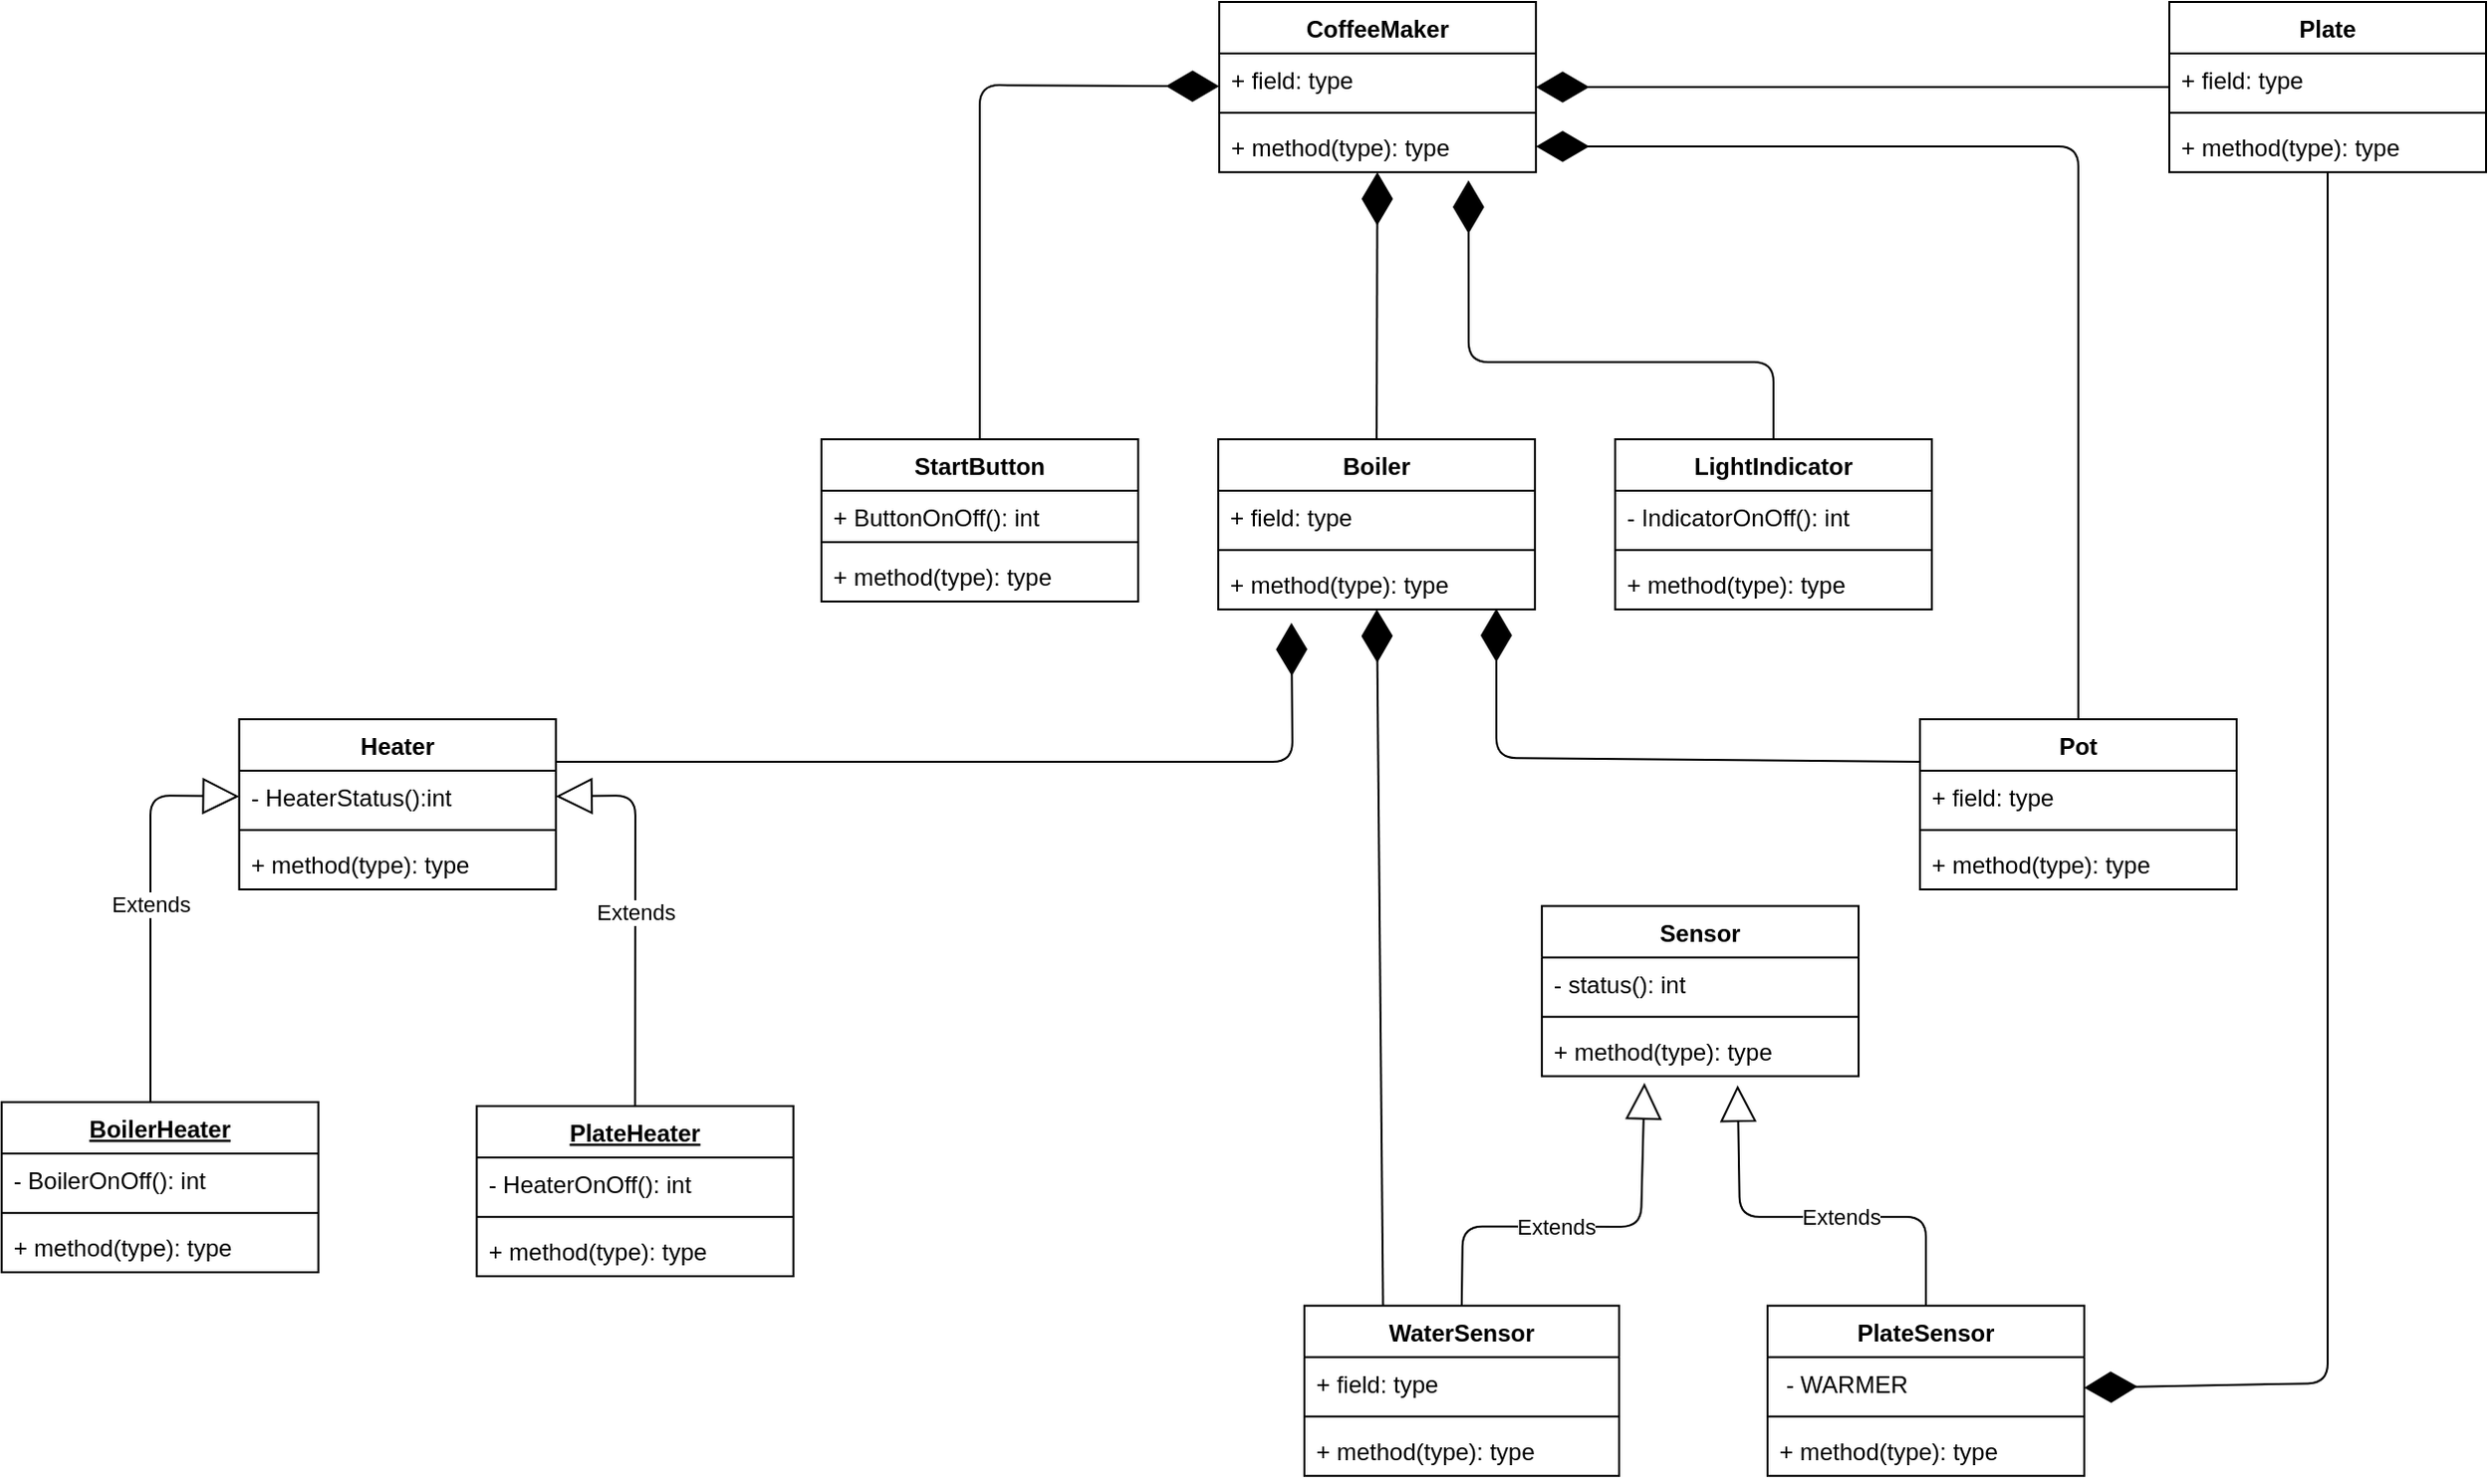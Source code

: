 <mxfile version="10.6.5" type="device"><diagram id="8pASObDx9vHMl-Cr6EcM" name="Page-1"><mxGraphModel dx="887" dy="833" grid="1" gridSize="10" guides="1" tooltips="1" connect="1" arrows="1" fold="1" page="1" pageScale="1" pageWidth="850" pageHeight="1100" math="0" shadow="0"><root><mxCell id="0"/><mxCell id="1" parent="0"/><mxCell id="n2_PLjlXIHkhe1gUaLY4-1" value="CoffeeMaker" style="swimlane;fontStyle=1;align=center;verticalAlign=top;childLayout=stackLayout;horizontal=1;startSize=26;horizontalStack=0;resizeParent=1;resizeParentMax=0;resizeLast=0;collapsible=1;marginBottom=0;" parent="1" vertex="1"><mxGeometry x="840" y="238" width="160" height="86" as="geometry"/></mxCell><mxCell id="n2_PLjlXIHkhe1gUaLY4-2" value="+ field: type" style="text;strokeColor=none;fillColor=none;align=left;verticalAlign=top;spacingLeft=4;spacingRight=4;overflow=hidden;rotatable=0;points=[[0,0.5],[1,0.5]];portConstraint=eastwest;" parent="n2_PLjlXIHkhe1gUaLY4-1" vertex="1"><mxGeometry y="26" width="160" height="26" as="geometry"/></mxCell><mxCell id="n2_PLjlXIHkhe1gUaLY4-3" value="" style="line;strokeWidth=1;fillColor=none;align=left;verticalAlign=middle;spacingTop=-1;spacingLeft=3;spacingRight=3;rotatable=0;labelPosition=right;points=[];portConstraint=eastwest;" parent="n2_PLjlXIHkhe1gUaLY4-1" vertex="1"><mxGeometry y="52" width="160" height="8" as="geometry"/></mxCell><mxCell id="n2_PLjlXIHkhe1gUaLY4-4" value="+ method(type): type" style="text;strokeColor=none;fillColor=none;align=left;verticalAlign=top;spacingLeft=4;spacingRight=4;overflow=hidden;rotatable=0;points=[[0,0.5],[1,0.5]];portConstraint=eastwest;" parent="n2_PLjlXIHkhe1gUaLY4-1" vertex="1"><mxGeometry y="60" width="160" height="26" as="geometry"/></mxCell><mxCell id="n2_PLjlXIHkhe1gUaLY4-9" value="Plate" style="swimlane;fontStyle=1;align=center;verticalAlign=top;childLayout=stackLayout;horizontal=1;startSize=26;horizontalStack=0;resizeParent=1;resizeParentMax=0;resizeLast=0;collapsible=1;marginBottom=0;" parent="1" vertex="1"><mxGeometry x="1320" y="238" width="160" height="86" as="geometry"/></mxCell><mxCell id="n2_PLjlXIHkhe1gUaLY4-10" value="+ field: type" style="text;strokeColor=none;fillColor=none;align=left;verticalAlign=top;spacingLeft=4;spacingRight=4;overflow=hidden;rotatable=0;points=[[0,0.5],[1,0.5]];portConstraint=eastwest;" parent="n2_PLjlXIHkhe1gUaLY4-9" vertex="1"><mxGeometry y="26" width="160" height="26" as="geometry"/></mxCell><mxCell id="n2_PLjlXIHkhe1gUaLY4-11" value="" style="line;strokeWidth=1;fillColor=none;align=left;verticalAlign=middle;spacingTop=-1;spacingLeft=3;spacingRight=3;rotatable=0;labelPosition=right;points=[];portConstraint=eastwest;" parent="n2_PLjlXIHkhe1gUaLY4-9" vertex="1"><mxGeometry y="52" width="160" height="8" as="geometry"/></mxCell><mxCell id="n2_PLjlXIHkhe1gUaLY4-12" value="+ method(type): type" style="text;strokeColor=none;fillColor=none;align=left;verticalAlign=top;spacingLeft=4;spacingRight=4;overflow=hidden;rotatable=0;points=[[0,0.5],[1,0.5]];portConstraint=eastwest;" parent="n2_PLjlXIHkhe1gUaLY4-9" vertex="1"><mxGeometry y="60" width="160" height="26" as="geometry"/></mxCell><mxCell id="n2_PLjlXIHkhe1gUaLY4-17" value="Pot" style="swimlane;fontStyle=1;align=center;verticalAlign=top;childLayout=stackLayout;horizontal=1;startSize=26;horizontalStack=0;resizeParent=1;resizeParentMax=0;resizeLast=0;collapsible=1;marginBottom=0;" parent="1" vertex="1"><mxGeometry x="1194" y="600.5" width="160" height="86" as="geometry"/></mxCell><mxCell id="n2_PLjlXIHkhe1gUaLY4-18" value="+ field: type" style="text;strokeColor=none;fillColor=none;align=left;verticalAlign=top;spacingLeft=4;spacingRight=4;overflow=hidden;rotatable=0;points=[[0,0.5],[1,0.5]];portConstraint=eastwest;" parent="n2_PLjlXIHkhe1gUaLY4-17" vertex="1"><mxGeometry y="26" width="160" height="26" as="geometry"/></mxCell><mxCell id="n2_PLjlXIHkhe1gUaLY4-19" value="" style="line;strokeWidth=1;fillColor=none;align=left;verticalAlign=middle;spacingTop=-1;spacingLeft=3;spacingRight=3;rotatable=0;labelPosition=right;points=[];portConstraint=eastwest;" parent="n2_PLjlXIHkhe1gUaLY4-17" vertex="1"><mxGeometry y="52" width="160" height="8" as="geometry"/></mxCell><mxCell id="n2_PLjlXIHkhe1gUaLY4-20" value="+ method(type): type" style="text;strokeColor=none;fillColor=none;align=left;verticalAlign=top;spacingLeft=4;spacingRight=4;overflow=hidden;rotatable=0;points=[[0,0.5],[1,0.5]];portConstraint=eastwest;" parent="n2_PLjlXIHkhe1gUaLY4-17" vertex="1"><mxGeometry y="60" width="160" height="26" as="geometry"/></mxCell><mxCell id="n2_PLjlXIHkhe1gUaLY4-21" value="Heater" style="swimlane;fontStyle=1;align=center;verticalAlign=top;childLayout=stackLayout;horizontal=1;startSize=26;horizontalStack=0;resizeParent=1;resizeParentMax=0;resizeLast=0;collapsible=1;marginBottom=0;" parent="1" vertex="1"><mxGeometry x="344.833" y="600.5" width="160" height="86" as="geometry"/></mxCell><mxCell id="n2_PLjlXIHkhe1gUaLY4-22" value="- HeaterStatus():int" style="text;strokeColor=none;fillColor=none;align=left;verticalAlign=top;spacingLeft=4;spacingRight=4;overflow=hidden;rotatable=0;points=[[0,0.5],[1,0.5]];portConstraint=eastwest;" parent="n2_PLjlXIHkhe1gUaLY4-21" vertex="1"><mxGeometry y="26" width="160" height="26" as="geometry"/></mxCell><mxCell id="n2_PLjlXIHkhe1gUaLY4-23" value="" style="line;strokeWidth=1;fillColor=none;align=left;verticalAlign=middle;spacingTop=-1;spacingLeft=3;spacingRight=3;rotatable=0;labelPosition=right;points=[];portConstraint=eastwest;" parent="n2_PLjlXIHkhe1gUaLY4-21" vertex="1"><mxGeometry y="52" width="160" height="8" as="geometry"/></mxCell><mxCell id="n2_PLjlXIHkhe1gUaLY4-24" value="+ method(type): type" style="text;strokeColor=none;fillColor=none;align=left;verticalAlign=top;spacingLeft=4;spacingRight=4;overflow=hidden;rotatable=0;points=[[0,0.5],[1,0.5]];portConstraint=eastwest;" parent="n2_PLjlXIHkhe1gUaLY4-21" vertex="1"><mxGeometry y="60" width="160" height="26" as="geometry"/></mxCell><mxCell id="n2_PLjlXIHkhe1gUaLY4-25" value="StartButton" style="swimlane;fontStyle=1;align=center;verticalAlign=top;childLayout=stackLayout;horizontal=1;startSize=26;horizontalStack=0;resizeParent=1;resizeParentMax=0;resizeLast=0;collapsible=1;marginBottom=0;" parent="1" vertex="1"><mxGeometry x="639" y="459" width="160" height="82" as="geometry"/></mxCell><mxCell id="n2_PLjlXIHkhe1gUaLY4-26" value="+ ButtonOnOff(): int" style="text;strokeColor=none;fillColor=none;align=left;verticalAlign=top;spacingLeft=4;spacingRight=4;overflow=hidden;rotatable=0;points=[[0,0.5],[1,0.5]];portConstraint=eastwest;" parent="n2_PLjlXIHkhe1gUaLY4-25" vertex="1"><mxGeometry y="26" width="160" height="22" as="geometry"/></mxCell><mxCell id="n2_PLjlXIHkhe1gUaLY4-27" value="" style="line;strokeWidth=1;fillColor=none;align=left;verticalAlign=middle;spacingTop=-1;spacingLeft=3;spacingRight=3;rotatable=0;labelPosition=right;points=[];portConstraint=eastwest;" parent="n2_PLjlXIHkhe1gUaLY4-25" vertex="1"><mxGeometry y="48" width="160" height="8" as="geometry"/></mxCell><mxCell id="n2_PLjlXIHkhe1gUaLY4-28" value="+ method(type): type" style="text;strokeColor=none;fillColor=none;align=left;verticalAlign=top;spacingLeft=4;spacingRight=4;overflow=hidden;rotatable=0;points=[[0,0.5],[1,0.5]];portConstraint=eastwest;" parent="n2_PLjlXIHkhe1gUaLY4-25" vertex="1"><mxGeometry y="56" width="160" height="26" as="geometry"/></mxCell><mxCell id="n2_PLjlXIHkhe1gUaLY4-29" value="LightIndicator" style="swimlane;fontStyle=1;align=center;verticalAlign=top;childLayout=stackLayout;horizontal=1;startSize=26;horizontalStack=0;resizeParent=1;resizeParentMax=0;resizeLast=0;collapsible=1;marginBottom=0;" parent="1" vertex="1"><mxGeometry x="1040" y="459" width="160" height="86" as="geometry"/></mxCell><mxCell id="n2_PLjlXIHkhe1gUaLY4-30" value="- IndicatorOnOff(): int" style="text;strokeColor=none;fillColor=none;align=left;verticalAlign=top;spacingLeft=4;spacingRight=4;overflow=hidden;rotatable=0;points=[[0,0.5],[1,0.5]];portConstraint=eastwest;" parent="n2_PLjlXIHkhe1gUaLY4-29" vertex="1"><mxGeometry y="26" width="160" height="26" as="geometry"/></mxCell><mxCell id="n2_PLjlXIHkhe1gUaLY4-31" value="" style="line;strokeWidth=1;fillColor=none;align=left;verticalAlign=middle;spacingTop=-1;spacingLeft=3;spacingRight=3;rotatable=0;labelPosition=right;points=[];portConstraint=eastwest;" parent="n2_PLjlXIHkhe1gUaLY4-29" vertex="1"><mxGeometry y="52" width="160" height="8" as="geometry"/></mxCell><mxCell id="n2_PLjlXIHkhe1gUaLY4-32" value="+ method(type): type" style="text;strokeColor=none;fillColor=none;align=left;verticalAlign=top;spacingLeft=4;spacingRight=4;overflow=hidden;rotatable=0;points=[[0,0.5],[1,0.5]];portConstraint=eastwest;" parent="n2_PLjlXIHkhe1gUaLY4-29" vertex="1"><mxGeometry y="60" width="160" height="26" as="geometry"/></mxCell><mxCell id="n2_PLjlXIHkhe1gUaLY4-44" value="BoilerHeater" style="swimlane;fontStyle=5;align=center;verticalAlign=top;childLayout=stackLayout;horizontal=1;startSize=26;horizontalStack=0;resizeParent=1;resizeParentMax=0;resizeLast=0;collapsible=1;marginBottom=0;" parent="1" vertex="1"><mxGeometry x="224.833" y="794" width="160" height="86" as="geometry"/></mxCell><mxCell id="n2_PLjlXIHkhe1gUaLY4-45" value="- BoilerOnOff(): int" style="text;strokeColor=none;fillColor=none;align=left;verticalAlign=top;spacingLeft=4;spacingRight=4;overflow=hidden;rotatable=0;points=[[0,0.5],[1,0.5]];portConstraint=eastwest;" parent="n2_PLjlXIHkhe1gUaLY4-44" vertex="1"><mxGeometry y="26" width="160" height="26" as="geometry"/></mxCell><mxCell id="n2_PLjlXIHkhe1gUaLY4-46" value="" style="line;strokeWidth=1;fillColor=none;align=left;verticalAlign=middle;spacingTop=-1;spacingLeft=3;spacingRight=3;rotatable=0;labelPosition=right;points=[];portConstraint=eastwest;" parent="n2_PLjlXIHkhe1gUaLY4-44" vertex="1"><mxGeometry y="52" width="160" height="8" as="geometry"/></mxCell><mxCell id="n2_PLjlXIHkhe1gUaLY4-47" value="+ method(type): type" style="text;strokeColor=none;fillColor=none;align=left;verticalAlign=top;spacingLeft=4;spacingRight=4;overflow=hidden;rotatable=0;points=[[0,0.5],[1,0.5]];portConstraint=eastwest;" parent="n2_PLjlXIHkhe1gUaLY4-44" vertex="1"><mxGeometry y="60" width="160" height="26" as="geometry"/></mxCell><mxCell id="n2_PLjlXIHkhe1gUaLY4-48" value="PlateHeater" style="swimlane;fontStyle=5;align=center;verticalAlign=top;childLayout=stackLayout;horizontal=1;startSize=26;horizontalStack=0;resizeParent=1;resizeParentMax=0;resizeLast=0;collapsible=1;marginBottom=0;" parent="1" vertex="1"><mxGeometry x="464.833" y="796" width="160" height="86" as="geometry"/></mxCell><mxCell id="n2_PLjlXIHkhe1gUaLY4-49" value="- HeaterOnOff(): int" style="text;strokeColor=none;fillColor=none;align=left;verticalAlign=top;spacingLeft=4;spacingRight=4;overflow=hidden;rotatable=0;points=[[0,0.5],[1,0.5]];portConstraint=eastwest;" parent="n2_PLjlXIHkhe1gUaLY4-48" vertex="1"><mxGeometry y="26" width="160" height="26" as="geometry"/></mxCell><mxCell id="n2_PLjlXIHkhe1gUaLY4-50" value="" style="line;strokeWidth=1;fillColor=none;align=left;verticalAlign=middle;spacingTop=-1;spacingLeft=3;spacingRight=3;rotatable=0;labelPosition=right;points=[];portConstraint=eastwest;" parent="n2_PLjlXIHkhe1gUaLY4-48" vertex="1"><mxGeometry y="52" width="160" height="8" as="geometry"/></mxCell><mxCell id="n2_PLjlXIHkhe1gUaLY4-51" value="+ method(type): type" style="text;strokeColor=none;fillColor=none;align=left;verticalAlign=top;spacingLeft=4;spacingRight=4;overflow=hidden;rotatable=0;points=[[0,0.5],[1,0.5]];portConstraint=eastwest;" parent="n2_PLjlXIHkhe1gUaLY4-48" vertex="1"><mxGeometry y="60" width="160" height="26" as="geometry"/></mxCell><mxCell id="n2_PLjlXIHkhe1gUaLY4-62" value="Extends" style="endArrow=block;endSize=16;endFill=0;html=1;exitX=0.5;exitY=0;exitDx=0;exitDy=0;entryX=1;entryY=0.5;entryDx=0;entryDy=0;" parent="1" source="n2_PLjlXIHkhe1gUaLY4-48" edge="1" target="n2_PLjlXIHkhe1gUaLY4-22"><mxGeometry width="160" relative="1" as="geometry"><mxPoint x="225" y="907" as="sourcePoint"/><mxPoint x="420" y="720" as="targetPoint"/><Array as="points"><mxPoint x="545" y="639"/></Array></mxGeometry></mxCell><mxCell id="n2_PLjlXIHkhe1gUaLY4-63" value="Extends" style="endArrow=block;endSize=16;endFill=0;html=1;entryX=0;entryY=0.5;entryDx=0;entryDy=0;" parent="1" target="n2_PLjlXIHkhe1gUaLY4-22" edge="1"><mxGeometry width="160" relative="1" as="geometry"><mxPoint x="300" y="794" as="sourcePoint"/><mxPoint x="320" y="674" as="targetPoint"/><Array as="points"><mxPoint x="300" y="639"/></Array></mxGeometry></mxCell><mxCell id="n2_PLjlXIHkhe1gUaLY4-66" value="" style="endArrow=diamondThin;endFill=1;endSize=24;html=1;" parent="1" source="n2_PLjlXIHkhe1gUaLY4-9" target="n2_PLjlXIHkhe1gUaLY4-1" edge="1"><mxGeometry width="160" relative="1" as="geometry"><mxPoint x="1436" y="900" as="sourcePoint"/><mxPoint x="1596" y="900" as="targetPoint"/></mxGeometry></mxCell><mxCell id="n2_PLjlXIHkhe1gUaLY4-67" value="" style="endArrow=diamondThin;endFill=1;endSize=24;html=1;exitX=0.5;exitY=0;exitDx=0;exitDy=0;" parent="1" source="n2_PLjlXIHkhe1gUaLY4-13" target="n2_PLjlXIHkhe1gUaLY4-1" edge="1"><mxGeometry width="160" relative="1" as="geometry"><mxPoint x="1360" y="950" as="sourcePoint"/><mxPoint x="1520" y="950" as="targetPoint"/></mxGeometry></mxCell><mxCell id="n2_PLjlXIHkhe1gUaLY4-70" value="" style="endArrow=diamondThin;endFill=1;endSize=24;html=1;entryX=0.231;entryY=1.258;entryDx=0;entryDy=0;entryPerimeter=0;exitX=1;exitY=0.25;exitDx=0;exitDy=0;" parent="1" target="n2_PLjlXIHkhe1gUaLY4-16" edge="1" source="n2_PLjlXIHkhe1gUaLY4-21"><mxGeometry width="160" relative="1" as="geometry"><mxPoint x="599" y="730" as="sourcePoint"/><mxPoint x="759" y="730" as="targetPoint"/><Array as="points"><mxPoint x="877" y="622"/></Array></mxGeometry></mxCell><mxCell id="n2_PLjlXIHkhe1gUaLY4-71" value="" style="endArrow=diamondThin;endFill=1;endSize=24;html=1;exitX=0.5;exitY=0;exitDx=0;exitDy=0;entryX=0.787;entryY=1.161;entryDx=0;entryDy=0;entryPerimeter=0;" parent="1" source="n2_PLjlXIHkhe1gUaLY4-29" target="n2_PLjlXIHkhe1gUaLY4-4" edge="1"><mxGeometry width="160" relative="1" as="geometry"><mxPoint x="1230" y="620" as="sourcePoint"/><mxPoint x="1390" y="620" as="targetPoint"/><Array as="points"><mxPoint x="1120" y="420"/><mxPoint x="966" y="420"/></Array></mxGeometry></mxCell><mxCell id="n2_PLjlXIHkhe1gUaLY4-72" value="" style="endArrow=diamondThin;endFill=1;endSize=24;html=1;exitX=0.5;exitY=0;exitDx=0;exitDy=0;" parent="1" source="n2_PLjlXIHkhe1gUaLY4-25" target="n2_PLjlXIHkhe1gUaLY4-1" edge="1"><mxGeometry width="160" relative="1" as="geometry"><mxPoint x="1030" y="630" as="sourcePoint"/><mxPoint x="890" y="360" as="targetPoint"/><Array as="points"><mxPoint x="719" y="280"/></Array></mxGeometry></mxCell><mxCell id="n2_PLjlXIHkhe1gUaLY4-73" value="Sensor&#10;" style="swimlane;fontStyle=1;align=center;verticalAlign=top;childLayout=stackLayout;horizontal=1;startSize=26;horizontalStack=0;resizeParent=1;resizeParentMax=0;resizeLast=0;collapsible=1;marginBottom=0;" parent="1" vertex="1"><mxGeometry x="1003" y="694.824" width="160" height="86" as="geometry"/></mxCell><mxCell id="n2_PLjlXIHkhe1gUaLY4-74" value="- status(): int" style="text;strokeColor=none;fillColor=none;align=left;verticalAlign=top;spacingLeft=4;spacingRight=4;overflow=hidden;rotatable=0;points=[[0,0.5],[1,0.5]];portConstraint=eastwest;" parent="n2_PLjlXIHkhe1gUaLY4-73" vertex="1"><mxGeometry y="26" width="160" height="26" as="geometry"/></mxCell><mxCell id="n2_PLjlXIHkhe1gUaLY4-75" value="" style="line;strokeWidth=1;fillColor=none;align=left;verticalAlign=middle;spacingTop=-1;spacingLeft=3;spacingRight=3;rotatable=0;labelPosition=right;points=[];portConstraint=eastwest;" parent="n2_PLjlXIHkhe1gUaLY4-73" vertex="1"><mxGeometry y="52" width="160" height="8" as="geometry"/></mxCell><mxCell id="n2_PLjlXIHkhe1gUaLY4-76" value="+ method(type): type" style="text;strokeColor=none;fillColor=none;align=left;verticalAlign=top;spacingLeft=4;spacingRight=4;overflow=hidden;rotatable=0;points=[[0,0.5],[1,0.5]];portConstraint=eastwest;" parent="n2_PLjlXIHkhe1gUaLY4-73" vertex="1"><mxGeometry y="60" width="160" height="26" as="geometry"/></mxCell><mxCell id="n2_PLjlXIHkhe1gUaLY4-77" value="PlateSensor&#10;" style="swimlane;fontStyle=1;align=center;verticalAlign=top;childLayout=stackLayout;horizontal=1;startSize=26;horizontalStack=0;resizeParent=1;resizeParentMax=0;resizeLast=0;collapsible=1;marginBottom=0;" parent="1" vertex="1"><mxGeometry x="1117" y="896.824" width="160" height="86" as="geometry"/></mxCell><mxCell id="n2_PLjlXIHkhe1gUaLY4-78" value=" - WARMER" style="text;strokeColor=none;fillColor=none;align=left;verticalAlign=top;spacingLeft=4;spacingRight=4;overflow=hidden;rotatable=0;points=[[0,0.5],[1,0.5]];portConstraint=eastwest;" parent="n2_PLjlXIHkhe1gUaLY4-77" vertex="1"><mxGeometry y="26" width="160" height="26" as="geometry"/></mxCell><mxCell id="n2_PLjlXIHkhe1gUaLY4-79" value="" style="line;strokeWidth=1;fillColor=none;align=left;verticalAlign=middle;spacingTop=-1;spacingLeft=3;spacingRight=3;rotatable=0;labelPosition=right;points=[];portConstraint=eastwest;" parent="n2_PLjlXIHkhe1gUaLY4-77" vertex="1"><mxGeometry y="52" width="160" height="8" as="geometry"/></mxCell><mxCell id="n2_PLjlXIHkhe1gUaLY4-80" value="+ method(type): type" style="text;strokeColor=none;fillColor=none;align=left;verticalAlign=top;spacingLeft=4;spacingRight=4;overflow=hidden;rotatable=0;points=[[0,0.5],[1,0.5]];portConstraint=eastwest;" parent="n2_PLjlXIHkhe1gUaLY4-77" vertex="1"><mxGeometry y="60" width="160" height="26" as="geometry"/></mxCell><mxCell id="n2_PLjlXIHkhe1gUaLY4-81" value="WaterSensor&#10;" style="swimlane;fontStyle=1;align=center;verticalAlign=top;childLayout=stackLayout;horizontal=1;startSize=26;horizontalStack=0;resizeParent=1;resizeParentMax=0;resizeLast=0;collapsible=1;marginBottom=0;" parent="1" vertex="1"><mxGeometry x="883" y="896.824" width="159" height="86" as="geometry"/></mxCell><mxCell id="n2_PLjlXIHkhe1gUaLY4-82" value="+ field: type" style="text;strokeColor=none;fillColor=none;align=left;verticalAlign=top;spacingLeft=4;spacingRight=4;overflow=hidden;rotatable=0;points=[[0,0.5],[1,0.5]];portConstraint=eastwest;" parent="n2_PLjlXIHkhe1gUaLY4-81" vertex="1"><mxGeometry y="26" width="159" height="26" as="geometry"/></mxCell><mxCell id="n2_PLjlXIHkhe1gUaLY4-83" value="" style="line;strokeWidth=1;fillColor=none;align=left;verticalAlign=middle;spacingTop=-1;spacingLeft=3;spacingRight=3;rotatable=0;labelPosition=right;points=[];portConstraint=eastwest;" parent="n2_PLjlXIHkhe1gUaLY4-81" vertex="1"><mxGeometry y="52" width="159" height="8" as="geometry"/></mxCell><mxCell id="n2_PLjlXIHkhe1gUaLY4-84" value="+ method(type): type" style="text;strokeColor=none;fillColor=none;align=left;verticalAlign=top;spacingLeft=4;spacingRight=4;overflow=hidden;rotatable=0;points=[[0,0.5],[1,0.5]];portConstraint=eastwest;" parent="n2_PLjlXIHkhe1gUaLY4-81" vertex="1"><mxGeometry y="60" width="159" height="26" as="geometry"/></mxCell><mxCell id="n2_PLjlXIHkhe1gUaLY4-85" value="Extends" style="endArrow=block;endSize=16;endFill=0;html=1;exitX=0.5;exitY=0;exitDx=0;exitDy=0;entryX=0.324;entryY=1.133;entryDx=0;entryDy=0;entryPerimeter=0;" parent="1" source="n2_PLjlXIHkhe1gUaLY4-81" target="n2_PLjlXIHkhe1gUaLY4-76" edge="1"><mxGeometry x="-0.142" width="160" relative="1" as="geometry"><mxPoint x="913" y="836.824" as="sourcePoint"/><mxPoint x="1083" y="816.824" as="targetPoint"/><Array as="points"><mxPoint x="963" y="856.824"/><mxPoint x="1053" y="857"/></Array><mxPoint as="offset"/></mxGeometry></mxCell><mxCell id="n2_PLjlXIHkhe1gUaLY4-86" value="Extends" style="endArrow=block;endSize=16;endFill=0;html=1;entryX=0.618;entryY=1.179;entryDx=0;entryDy=0;entryPerimeter=0;exitX=0.5;exitY=0;exitDx=0;exitDy=0;" parent="1" source="n2_PLjlXIHkhe1gUaLY4-77" target="n2_PLjlXIHkhe1gUaLY4-76" edge="1"><mxGeometry x="-0.15" width="160" relative="1" as="geometry"><mxPoint x="843" y="796.824" as="sourcePoint"/><mxPoint x="1003" y="796.824" as="targetPoint"/><Array as="points"><mxPoint x="1197" y="852"/><mxPoint x="1103" y="852"/></Array><mxPoint as="offset"/></mxGeometry></mxCell><mxCell id="n2_PLjlXIHkhe1gUaLY4-87" value="" style="endArrow=diamondThin;endFill=1;endSize=24;html=1;" parent="1" source="n2_PLjlXIHkhe1gUaLY4-9" target="n2_PLjlXIHkhe1gUaLY4-77" edge="1"><mxGeometry width="160" relative="1" as="geometry"><mxPoint x="959.5" y="1413.5" as="sourcePoint"/><mxPoint x="760" y="1040" as="targetPoint"/><Array as="points"><mxPoint x="1400" y="936"/></Array></mxGeometry></mxCell><mxCell id="n2_PLjlXIHkhe1gUaLY4-13" value="Boiler" style="swimlane;fontStyle=1;align=center;verticalAlign=top;childLayout=stackLayout;horizontal=1;startSize=26;horizontalStack=0;resizeParent=1;resizeParentMax=0;resizeLast=0;collapsible=1;marginBottom=0;" parent="1" vertex="1"><mxGeometry x="839.5" y="459" width="160" height="86" as="geometry"/></mxCell><mxCell id="n2_PLjlXIHkhe1gUaLY4-14" value="+ field: type" style="text;strokeColor=none;fillColor=none;align=left;verticalAlign=top;spacingLeft=4;spacingRight=4;overflow=hidden;rotatable=0;points=[[0,0.5],[1,0.5]];portConstraint=eastwest;" parent="n2_PLjlXIHkhe1gUaLY4-13" vertex="1"><mxGeometry y="26" width="160" height="26" as="geometry"/></mxCell><mxCell id="n2_PLjlXIHkhe1gUaLY4-15" value="" style="line;strokeWidth=1;fillColor=none;align=left;verticalAlign=middle;spacingTop=-1;spacingLeft=3;spacingRight=3;rotatable=0;labelPosition=right;points=[];portConstraint=eastwest;" parent="n2_PLjlXIHkhe1gUaLY4-13" vertex="1"><mxGeometry y="52" width="160" height="8" as="geometry"/></mxCell><mxCell id="n2_PLjlXIHkhe1gUaLY4-16" value="+ method(type): type" style="text;strokeColor=none;fillColor=none;align=left;verticalAlign=top;spacingLeft=4;spacingRight=4;overflow=hidden;rotatable=0;points=[[0,0.5],[1,0.5]];portConstraint=eastwest;" parent="n2_PLjlXIHkhe1gUaLY4-13" vertex="1"><mxGeometry y="60" width="160" height="26" as="geometry"/></mxCell><mxCell id="TpynDN0Hu91nVXtXBafZ-1" value="" style="endArrow=diamondThin;endFill=1;endSize=24;html=1;entryX=0.878;entryY=0.986;entryDx=0;entryDy=0;entryPerimeter=0;exitX=0;exitY=0.25;exitDx=0;exitDy=0;" edge="1" parent="1" source="n2_PLjlXIHkhe1gUaLY4-17" target="n2_PLjlXIHkhe1gUaLY4-16"><mxGeometry width="160" relative="1" as="geometry"><mxPoint x="1200.059" y="838.765" as="sourcePoint"/><mxPoint x="928.294" y="328.176" as="targetPoint"/><Array as="points"><mxPoint x="980" y="620"/></Array></mxGeometry></mxCell><mxCell id="TpynDN0Hu91nVXtXBafZ-2" value="" style="endArrow=diamondThin;endFill=1;endSize=24;html=1;entryX=1;entryY=0.5;entryDx=0;entryDy=0;exitX=0.5;exitY=0;exitDx=0;exitDy=0;" edge="1" parent="1" source="n2_PLjlXIHkhe1gUaLY4-17" target="n2_PLjlXIHkhe1gUaLY4-4"><mxGeometry width="160" relative="1" as="geometry"><mxPoint x="1240" y="470" as="sourcePoint"/><mxPoint x="1400" y="470" as="targetPoint"/><Array as="points"><mxPoint x="1274" y="311"/></Array></mxGeometry></mxCell><mxCell id="TpynDN0Hu91nVXtXBafZ-3" value="" style="endArrow=diamondThin;endFill=1;endSize=24;html=1;exitX=0.25;exitY=0;exitDx=0;exitDy=0;" edge="1" parent="1" source="n2_PLjlXIHkhe1gUaLY4-81" target="n2_PLjlXIHkhe1gUaLY4-16"><mxGeometry width="160" relative="1" as="geometry"><mxPoint x="670" y="690" as="sourcePoint"/><mxPoint x="830" y="690" as="targetPoint"/><Array as="points"/></mxGeometry></mxCell></root></mxGraphModel></diagram></mxfile>